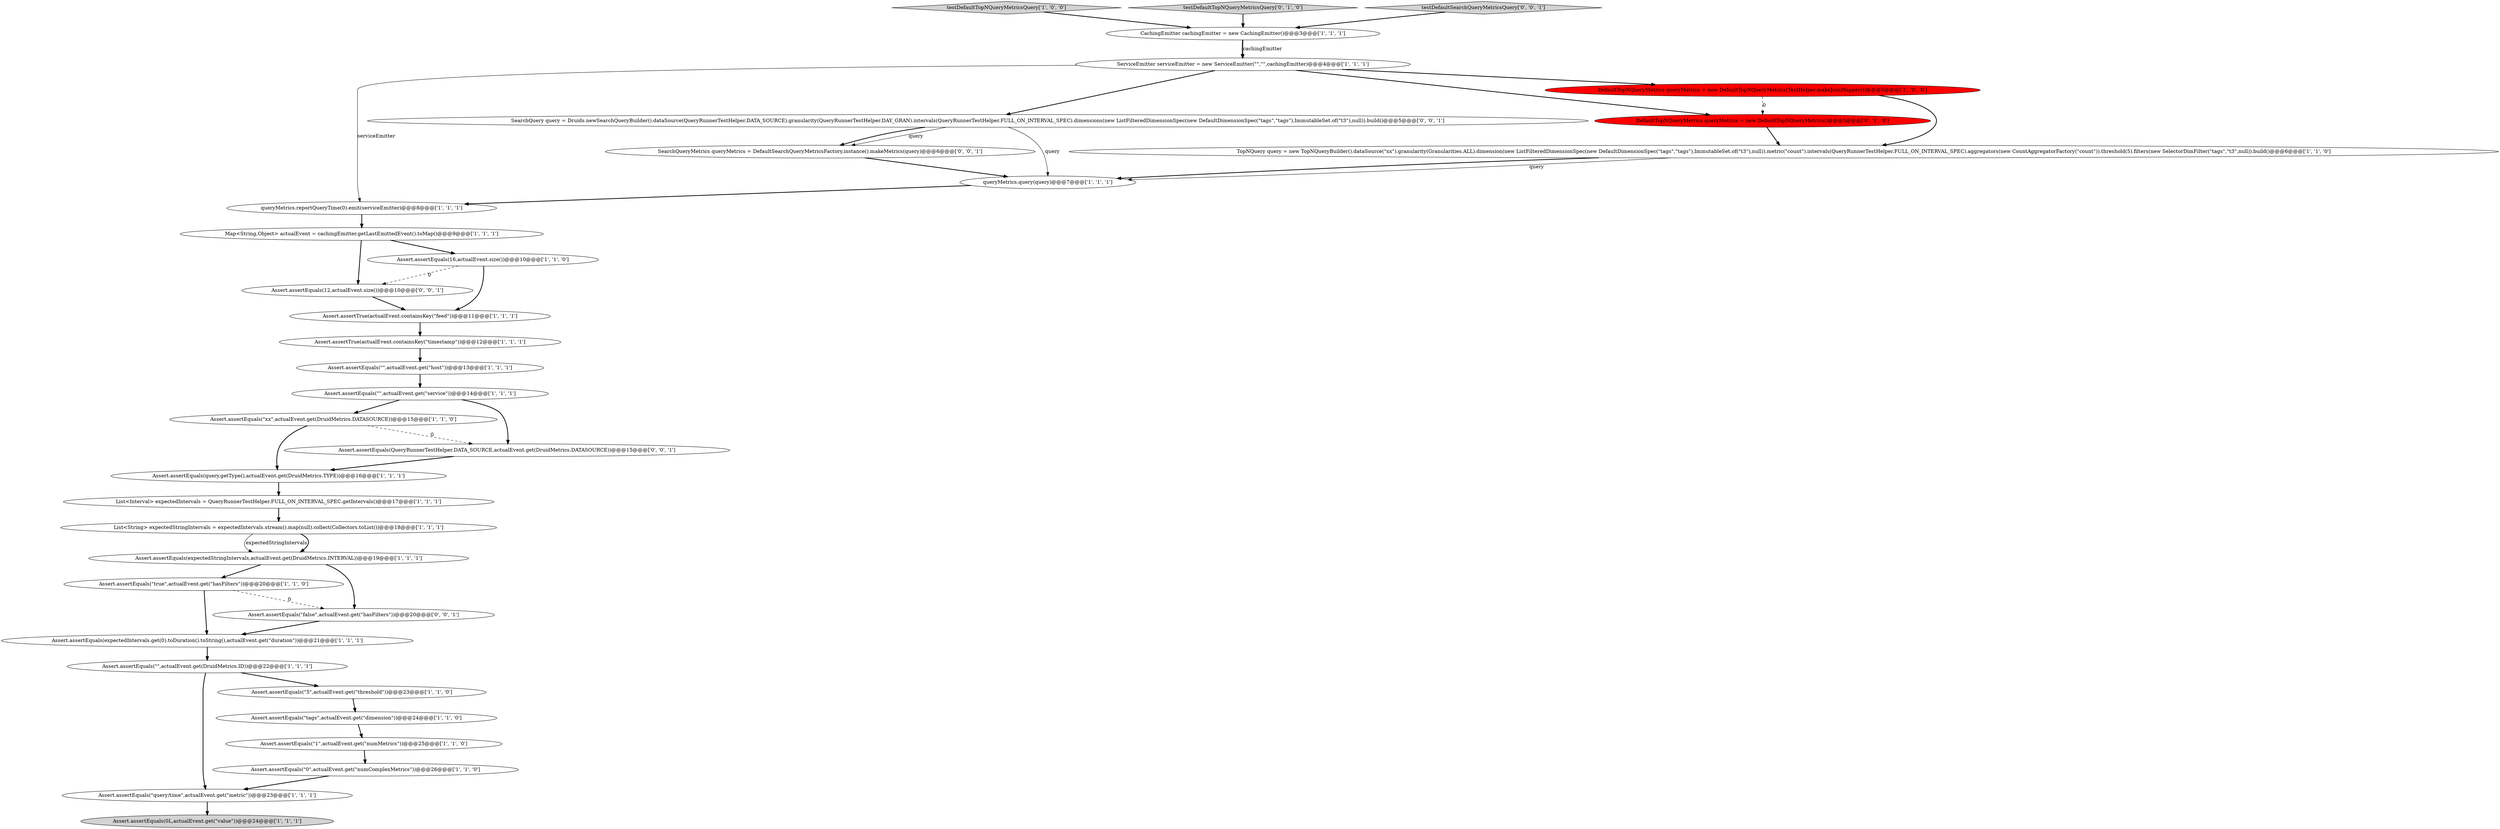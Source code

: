 digraph {
16 [style = filled, label = "Assert.assertEquals(\"tags\",actualEvent.get(\"dimension\"))@@@24@@@['1', '1', '0']", fillcolor = white, shape = ellipse image = "AAA0AAABBB1BBB"];
2 [style = filled, label = "Assert.assertEquals(\"true\",actualEvent.get(\"hasFilters\"))@@@20@@@['1', '1', '0']", fillcolor = white, shape = ellipse image = "AAA0AAABBB1BBB"];
31 [style = filled, label = "Assert.assertEquals(12,actualEvent.size())@@@10@@@['0', '0', '1']", fillcolor = white, shape = ellipse image = "AAA0AAABBB3BBB"];
34 [style = filled, label = "SearchQueryMetrics queryMetrics = DefaultSearchQueryMetricsFactory.instance().makeMetrics(query)@@@6@@@['0', '0', '1']", fillcolor = white, shape = ellipse image = "AAA0AAABBB3BBB"];
15 [style = filled, label = "testDefaultTopNQueryMetricsQuery['1', '0', '0']", fillcolor = lightgray, shape = diamond image = "AAA0AAABBB1BBB"];
9 [style = filled, label = "Assert.assertEquals(\"query/time\",actualEvent.get(\"metric\"))@@@23@@@['1', '1', '1']", fillcolor = white, shape = ellipse image = "AAA0AAABBB1BBB"];
13 [style = filled, label = "Assert.assertEquals(\"5\",actualEvent.get(\"threshold\"))@@@23@@@['1', '1', '0']", fillcolor = white, shape = ellipse image = "AAA0AAABBB1BBB"];
23 [style = filled, label = "ServiceEmitter serviceEmitter = new ServiceEmitter(\"\",\"\",cachingEmitter)@@@4@@@['1', '1', '1']", fillcolor = white, shape = ellipse image = "AAA0AAABBB1BBB"];
4 [style = filled, label = "Assert.assertEquals(expectedIntervals.get(0).toDuration().toString(),actualEvent.get(\"duration\"))@@@21@@@['1', '1', '1']", fillcolor = white, shape = ellipse image = "AAA0AAABBB1BBB"];
10 [style = filled, label = "queryMetrics.reportQueryTime(0).emit(serviceEmitter)@@@8@@@['1', '1', '1']", fillcolor = white, shape = ellipse image = "AAA0AAABBB1BBB"];
27 [style = filled, label = "testDefaultTopNQueryMetricsQuery['0', '1', '0']", fillcolor = lightgray, shape = diamond image = "AAA0AAABBB2BBB"];
19 [style = filled, label = "Assert.assertEquals(\"xx\",actualEvent.get(DruidMetrics.DATASOURCE))@@@15@@@['1', '1', '0']", fillcolor = white, shape = ellipse image = "AAA0AAABBB1BBB"];
3 [style = filled, label = "queryMetrics.query(query)@@@7@@@['1', '1', '1']", fillcolor = white, shape = ellipse image = "AAA0AAABBB1BBB"];
22 [style = filled, label = "CachingEmitter cachingEmitter = new CachingEmitter()@@@3@@@['1', '1', '1']", fillcolor = white, shape = ellipse image = "AAA0AAABBB1BBB"];
24 [style = filled, label = "List<String> expectedStringIntervals = expectedIntervals.stream().map(null).collect(Collectors.toList())@@@18@@@['1', '1', '1']", fillcolor = white, shape = ellipse image = "AAA0AAABBB1BBB"];
21 [style = filled, label = "Assert.assertEquals(\"\",actualEvent.get(\"service\"))@@@14@@@['1', '1', '1']", fillcolor = white, shape = ellipse image = "AAA0AAABBB1BBB"];
33 [style = filled, label = "Assert.assertEquals(\"false\",actualEvent.get(\"hasFilters\"))@@@20@@@['0', '0', '1']", fillcolor = white, shape = ellipse image = "AAA0AAABBB3BBB"];
20 [style = filled, label = "Assert.assertTrue(actualEvent.containsKey(\"feed\"))@@@11@@@['1', '1', '1']", fillcolor = white, shape = ellipse image = "AAA0AAABBB1BBB"];
32 [style = filled, label = "SearchQuery query = Druids.newSearchQueryBuilder().dataSource(QueryRunnerTestHelper.DATA_SOURCE).granularity(QueryRunnerTestHelper.DAY_GRAN).intervals(QueryRunnerTestHelper.FULL_ON_INTERVAL_SPEC).dimensions(new ListFilteredDimensionSpec(new DefaultDimensionSpec(\"tags\",\"tags\"),ImmutableSet.of(\"t3\"),null)).build()@@@5@@@['0', '0', '1']", fillcolor = white, shape = ellipse image = "AAA0AAABBB3BBB"];
8 [style = filled, label = "Map<String,Object> actualEvent = cachingEmitter.getLastEmittedEvent().toMap()@@@9@@@['1', '1', '1']", fillcolor = white, shape = ellipse image = "AAA0AAABBB1BBB"];
29 [style = filled, label = "testDefaultSearchQueryMetricsQuery['0', '0', '1']", fillcolor = lightgray, shape = diamond image = "AAA0AAABBB3BBB"];
7 [style = filled, label = "Assert.assertEquals(expectedStringIntervals,actualEvent.get(DruidMetrics.INTERVAL))@@@19@@@['1', '1', '1']", fillcolor = white, shape = ellipse image = "AAA0AAABBB1BBB"];
18 [style = filled, label = "List<Interval> expectedIntervals = QueryRunnerTestHelper.FULL_ON_INTERVAL_SPEC.getIntervals()@@@17@@@['1', '1', '1']", fillcolor = white, shape = ellipse image = "AAA0AAABBB1BBB"];
14 [style = filled, label = "Assert.assertEquals(0L,actualEvent.get(\"value\"))@@@24@@@['1', '1', '1']", fillcolor = lightgray, shape = ellipse image = "AAA0AAABBB1BBB"];
25 [style = filled, label = "Assert.assertEquals(\"\",actualEvent.get(DruidMetrics.ID))@@@22@@@['1', '1', '1']", fillcolor = white, shape = ellipse image = "AAA0AAABBB1BBB"];
30 [style = filled, label = "Assert.assertEquals(QueryRunnerTestHelper.DATA_SOURCE,actualEvent.get(DruidMetrics.DATASOURCE))@@@15@@@['0', '0', '1']", fillcolor = white, shape = ellipse image = "AAA0AAABBB3BBB"];
17 [style = filled, label = "TopNQuery query = new TopNQueryBuilder().dataSource(\"xx\").granularity(Granularities.ALL).dimension(new ListFilteredDimensionSpec(new DefaultDimensionSpec(\"tags\",\"tags\"),ImmutableSet.of(\"t3\"),null)).metric(\"count\").intervals(QueryRunnerTestHelper.FULL_ON_INTERVAL_SPEC).aggregators(new CountAggregatorFactory(\"count\")).threshold(5).filters(new SelectorDimFilter(\"tags\",\"t3\",null)).build()@@@6@@@['1', '1', '0']", fillcolor = white, shape = ellipse image = "AAA0AAABBB1BBB"];
11 [style = filled, label = "Assert.assertEquals(query.getType(),actualEvent.get(DruidMetrics.TYPE))@@@16@@@['1', '1', '1']", fillcolor = white, shape = ellipse image = "AAA0AAABBB1BBB"];
28 [style = filled, label = "DefaultTopNQueryMetrics queryMetrics = new DefaultTopNQueryMetrics()@@@5@@@['0', '1', '0']", fillcolor = red, shape = ellipse image = "AAA1AAABBB2BBB"];
6 [style = filled, label = "Assert.assertEquals(\"0\",actualEvent.get(\"numComplexMetrics\"))@@@26@@@['1', '1', '0']", fillcolor = white, shape = ellipse image = "AAA0AAABBB1BBB"];
1 [style = filled, label = "Assert.assertEquals(16,actualEvent.size())@@@10@@@['1', '1', '0']", fillcolor = white, shape = ellipse image = "AAA0AAABBB1BBB"];
12 [style = filled, label = "Assert.assertEquals(\"1\",actualEvent.get(\"numMetrics\"))@@@25@@@['1', '1', '0']", fillcolor = white, shape = ellipse image = "AAA0AAABBB1BBB"];
5 [style = filled, label = "Assert.assertTrue(actualEvent.containsKey(\"timestamp\"))@@@12@@@['1', '1', '1']", fillcolor = white, shape = ellipse image = "AAA0AAABBB1BBB"];
26 [style = filled, label = "Assert.assertEquals(\"\",actualEvent.get(\"host\"))@@@13@@@['1', '1', '1']", fillcolor = white, shape = ellipse image = "AAA0AAABBB1BBB"];
0 [style = filled, label = "DefaultTopNQueryMetrics queryMetrics = new DefaultTopNQueryMetrics(TestHelper.makeJsonMapper())@@@5@@@['1', '0', '0']", fillcolor = red, shape = ellipse image = "AAA1AAABBB1BBB"];
18->24 [style = bold, label=""];
21->19 [style = bold, label=""];
4->25 [style = bold, label=""];
8->31 [style = bold, label=""];
25->13 [style = bold, label=""];
0->17 [style = bold, label=""];
1->31 [style = dashed, label="0"];
33->4 [style = bold, label=""];
25->9 [style = bold, label=""];
5->26 [style = bold, label=""];
1->20 [style = bold, label=""];
23->32 [style = bold, label=""];
19->11 [style = bold, label=""];
32->34 [style = bold, label=""];
21->30 [style = bold, label=""];
0->28 [style = dashed, label="0"];
12->6 [style = bold, label=""];
23->0 [style = bold, label=""];
22->23 [style = bold, label=""];
2->4 [style = bold, label=""];
13->16 [style = bold, label=""];
27->22 [style = bold, label=""];
11->18 [style = bold, label=""];
15->22 [style = bold, label=""];
20->5 [style = bold, label=""];
26->21 [style = bold, label=""];
23->28 [style = bold, label=""];
17->3 [style = solid, label="query"];
32->3 [style = solid, label="query"];
22->23 [style = solid, label="cachingEmitter"];
3->10 [style = bold, label=""];
8->1 [style = bold, label=""];
30->11 [style = bold, label=""];
7->33 [style = bold, label=""];
19->30 [style = dashed, label="0"];
10->8 [style = bold, label=""];
34->3 [style = bold, label=""];
24->7 [style = solid, label="expectedStringIntervals"];
7->2 [style = bold, label=""];
32->34 [style = solid, label="query"];
9->14 [style = bold, label=""];
17->3 [style = bold, label=""];
28->17 [style = bold, label=""];
23->10 [style = solid, label="serviceEmitter"];
2->33 [style = dashed, label="0"];
29->22 [style = bold, label=""];
6->9 [style = bold, label=""];
31->20 [style = bold, label=""];
24->7 [style = bold, label=""];
16->12 [style = bold, label=""];
}
